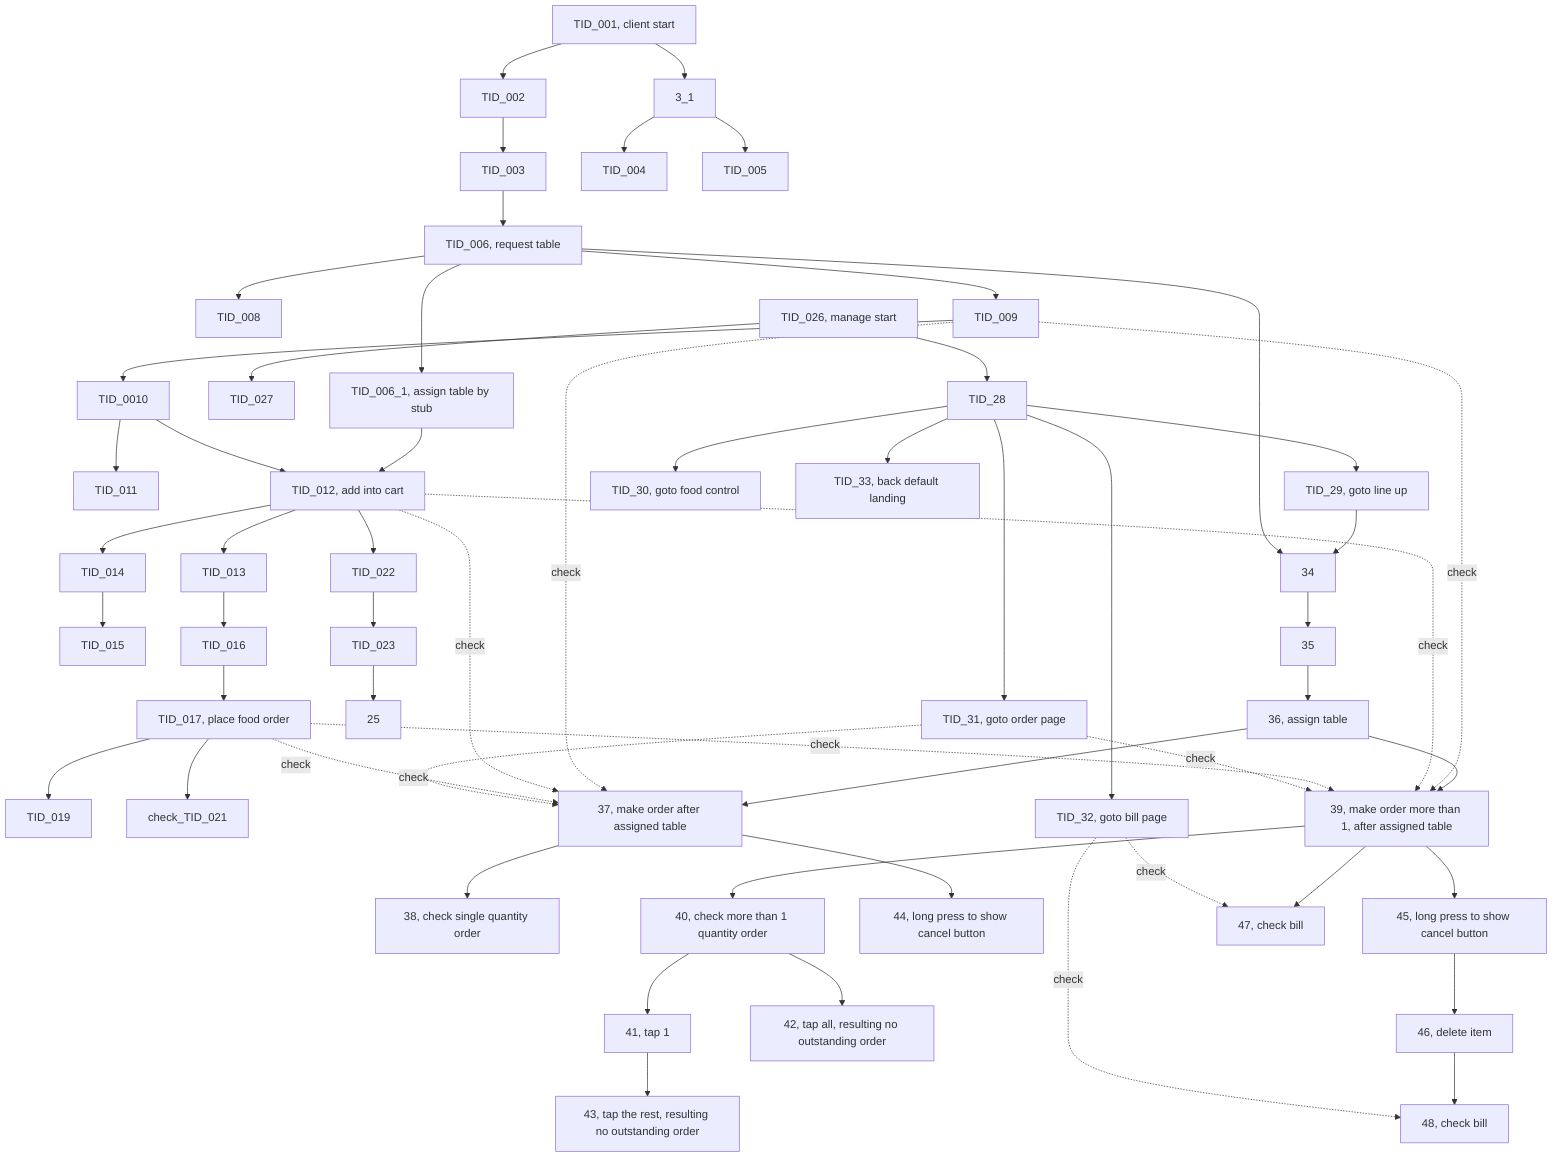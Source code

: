 graph TD
  1[TID_001, client start]-->2[TID_002]
  2-->3[TID_003]
  1-->3_1
  3_1-->4[TID_004]
  3_1-->5[TID_005]
  3-->6[TID_006, request table]
  6-->6_1[TID_006_1, assign table by stub]
  6-->8[TID_008]
  6-->9[TID_009]
  9-->10[TID_0010]
  10-->11[TID_011]
  6_1-->12
  10-->12[TID_012, add into cart]
  12-->13[TID_013]
  12-->14[TID_014]
  14-->15[TID_015]
  13-->16[TID_016]
  16-->17[TID_017, place food order]
  17-->19[TID_019]
  17-->21[check_TID_021]
  12-->22[TID_022]
  22-->23[TID_023]
  23-->25

  26[TID_026, manage start]-->27[TID_027]
  26-->28[TID_28]
  28-->29[TID_29, goto line up]
  28-->30[TID_30, goto food control]
  28-->31[TID_31, goto order page]
  28-->32[TID_32, goto bill page]
  28-->33[TID_33, back default landing]
  29-->34
  6-->34
  34-->35
  35-->36[36, assign table]
  36-->37[37, make order after assigned table]
  9-. check .->37
  12-. check .->37
  17-. check .->37
  31-. check .->37
  37-->38[38, check single quantity order]
  37-->44[44, long press to show cancel button]

  36-->39[39, make order more than 1, after assigned table]
  9-. check .->39
  12-. check .->39
  17-. check .->39
  31-. check .->39
  39-->40[40, check more than 1 quantity order]

  40-->41[41, tap 1]
  40-->42[42, tap all, resulting no outstanding order]
  41-->43[43, tap the rest, resulting no outstanding order]


  39-->45[45, long press to show cancel button]

  45-->46[46, delete item]

  39-->47[47, check bill]
  32-. check .->47
  46-->48[48, check bill]
  32-. check .->48